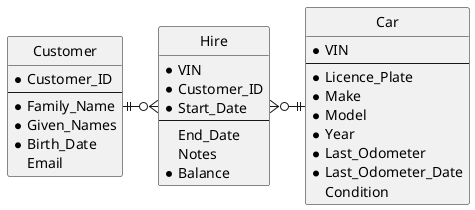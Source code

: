 @startuml

skinparam Style StrictUML
skinparam LineType ortho
skinparam monochrome true

class Customer {
    * Customer_ID
--
    * Family_Name
    * Given_Names
    * Birth_Date
    Email
}

class Car {
    * VIN
--
    * Licence_Plate
    * Make
    * Model
    * Year
    * Last_Odometer
    * Last_Odometer_Date
    Condition
}

class Hire {
    * VIN
    * Customer_ID
    * Start_Date
--
    End_Date
    Notes
    * Balance
}

Customer ||-o{ Hire
Hire }o-|| Car

@enduml